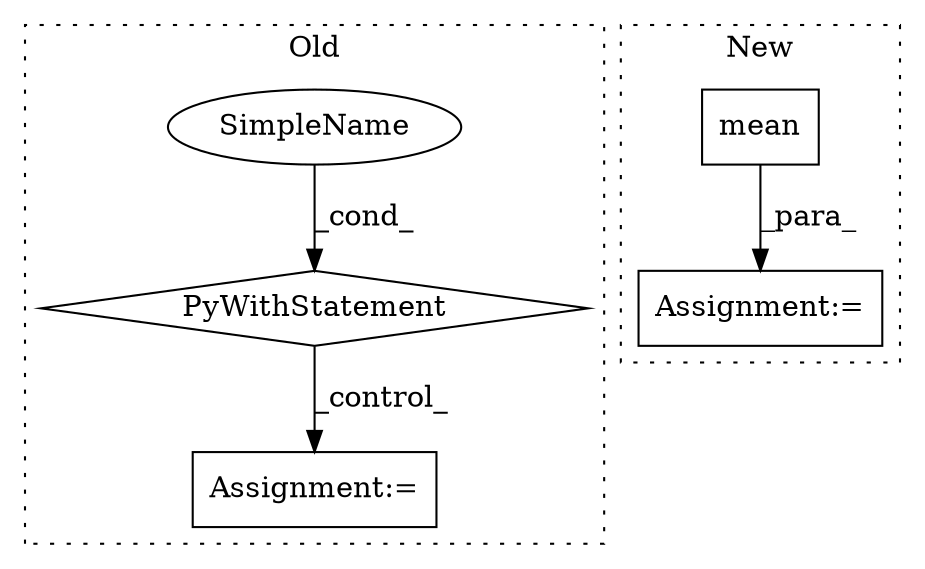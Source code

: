 digraph G {
subgraph cluster0 {
1 [label="PyWithStatement" a="104" s="760,807" l="10,2" shape="diamond"];
3 [label="Assignment:=" a="7" s="827" l="1" shape="box"];
4 [label="SimpleName" a="42" s="" l="" shape="ellipse"];
label = "Old";
style="dotted";
}
subgraph cluster1 {
2 [label="mean" a="32" s="983,1001" l="5,1" shape="box"];
5 [label="Assignment:=" a="7" s="1021" l="1" shape="box"];
label = "New";
style="dotted";
}
1 -> 3 [label="_control_"];
2 -> 5 [label="_para_"];
4 -> 1 [label="_cond_"];
}